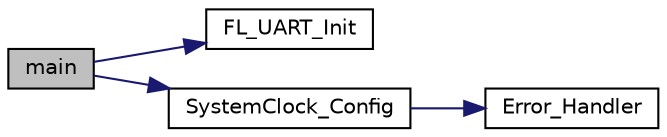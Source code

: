digraph "main"
{
 // INTERACTIVE_SVG=YES
 // LATEX_PDF_SIZE
  edge [fontname="Helvetica",fontsize="10",labelfontname="Helvetica",labelfontsize="10"];
  node [fontname="Helvetica",fontsize="10",shape=record];
  rankdir="LR";
  Node1 [label="main",height=0.2,width=0.4,color="black", fillcolor="grey75", style="filled", fontcolor="black",tooltip="The application entry point."];
  Node1 -> Node2 [color="midnightblue",fontsize="10",style="solid",fontname="Helvetica"];
  Node2 [label="FL_UART_Init",height=0.2,width=0.4,color="black", fillcolor="white", style="filled",URL="$front__layer_8c.html#a6206b4e1a93bff0ae434d4808e3c2637",tooltip="Function for initialisatie of the UART."];
  Node1 -> Node3 [color="midnightblue",fontsize="10",style="solid",fontname="Helvetica"];
  Node3 [label="SystemClock_Config",height=0.2,width=0.4,color="black", fillcolor="white", style="filled",URL="$main_8c.html#a70af21c671abfcc773614a9a4f63d920",tooltip="System Clock Configuration."];
  Node3 -> Node4 [color="midnightblue",fontsize="10",style="solid",fontname="Helvetica"];
  Node4 [label="Error_Handler",height=0.2,width=0.4,color="black", fillcolor="white", style="filled",URL="$main_8c.html#a1730ffe1e560465665eb47d9264826f9",tooltip="This function is executed in case of error occurrence."];
}
